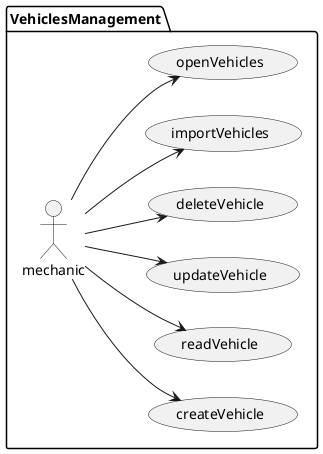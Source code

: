 @startuml

left to right direction


package VehiclesManagement {
:mechanic: --> (createVehicle)
:mechanic: --> (readVehicle)
:mechanic: --> (updateVehicle)
:mechanic: --> (deleteVehicle)
:mechanic: --> (importVehicles)
:mechanic: --> (openVehicles)
}

@enduml
